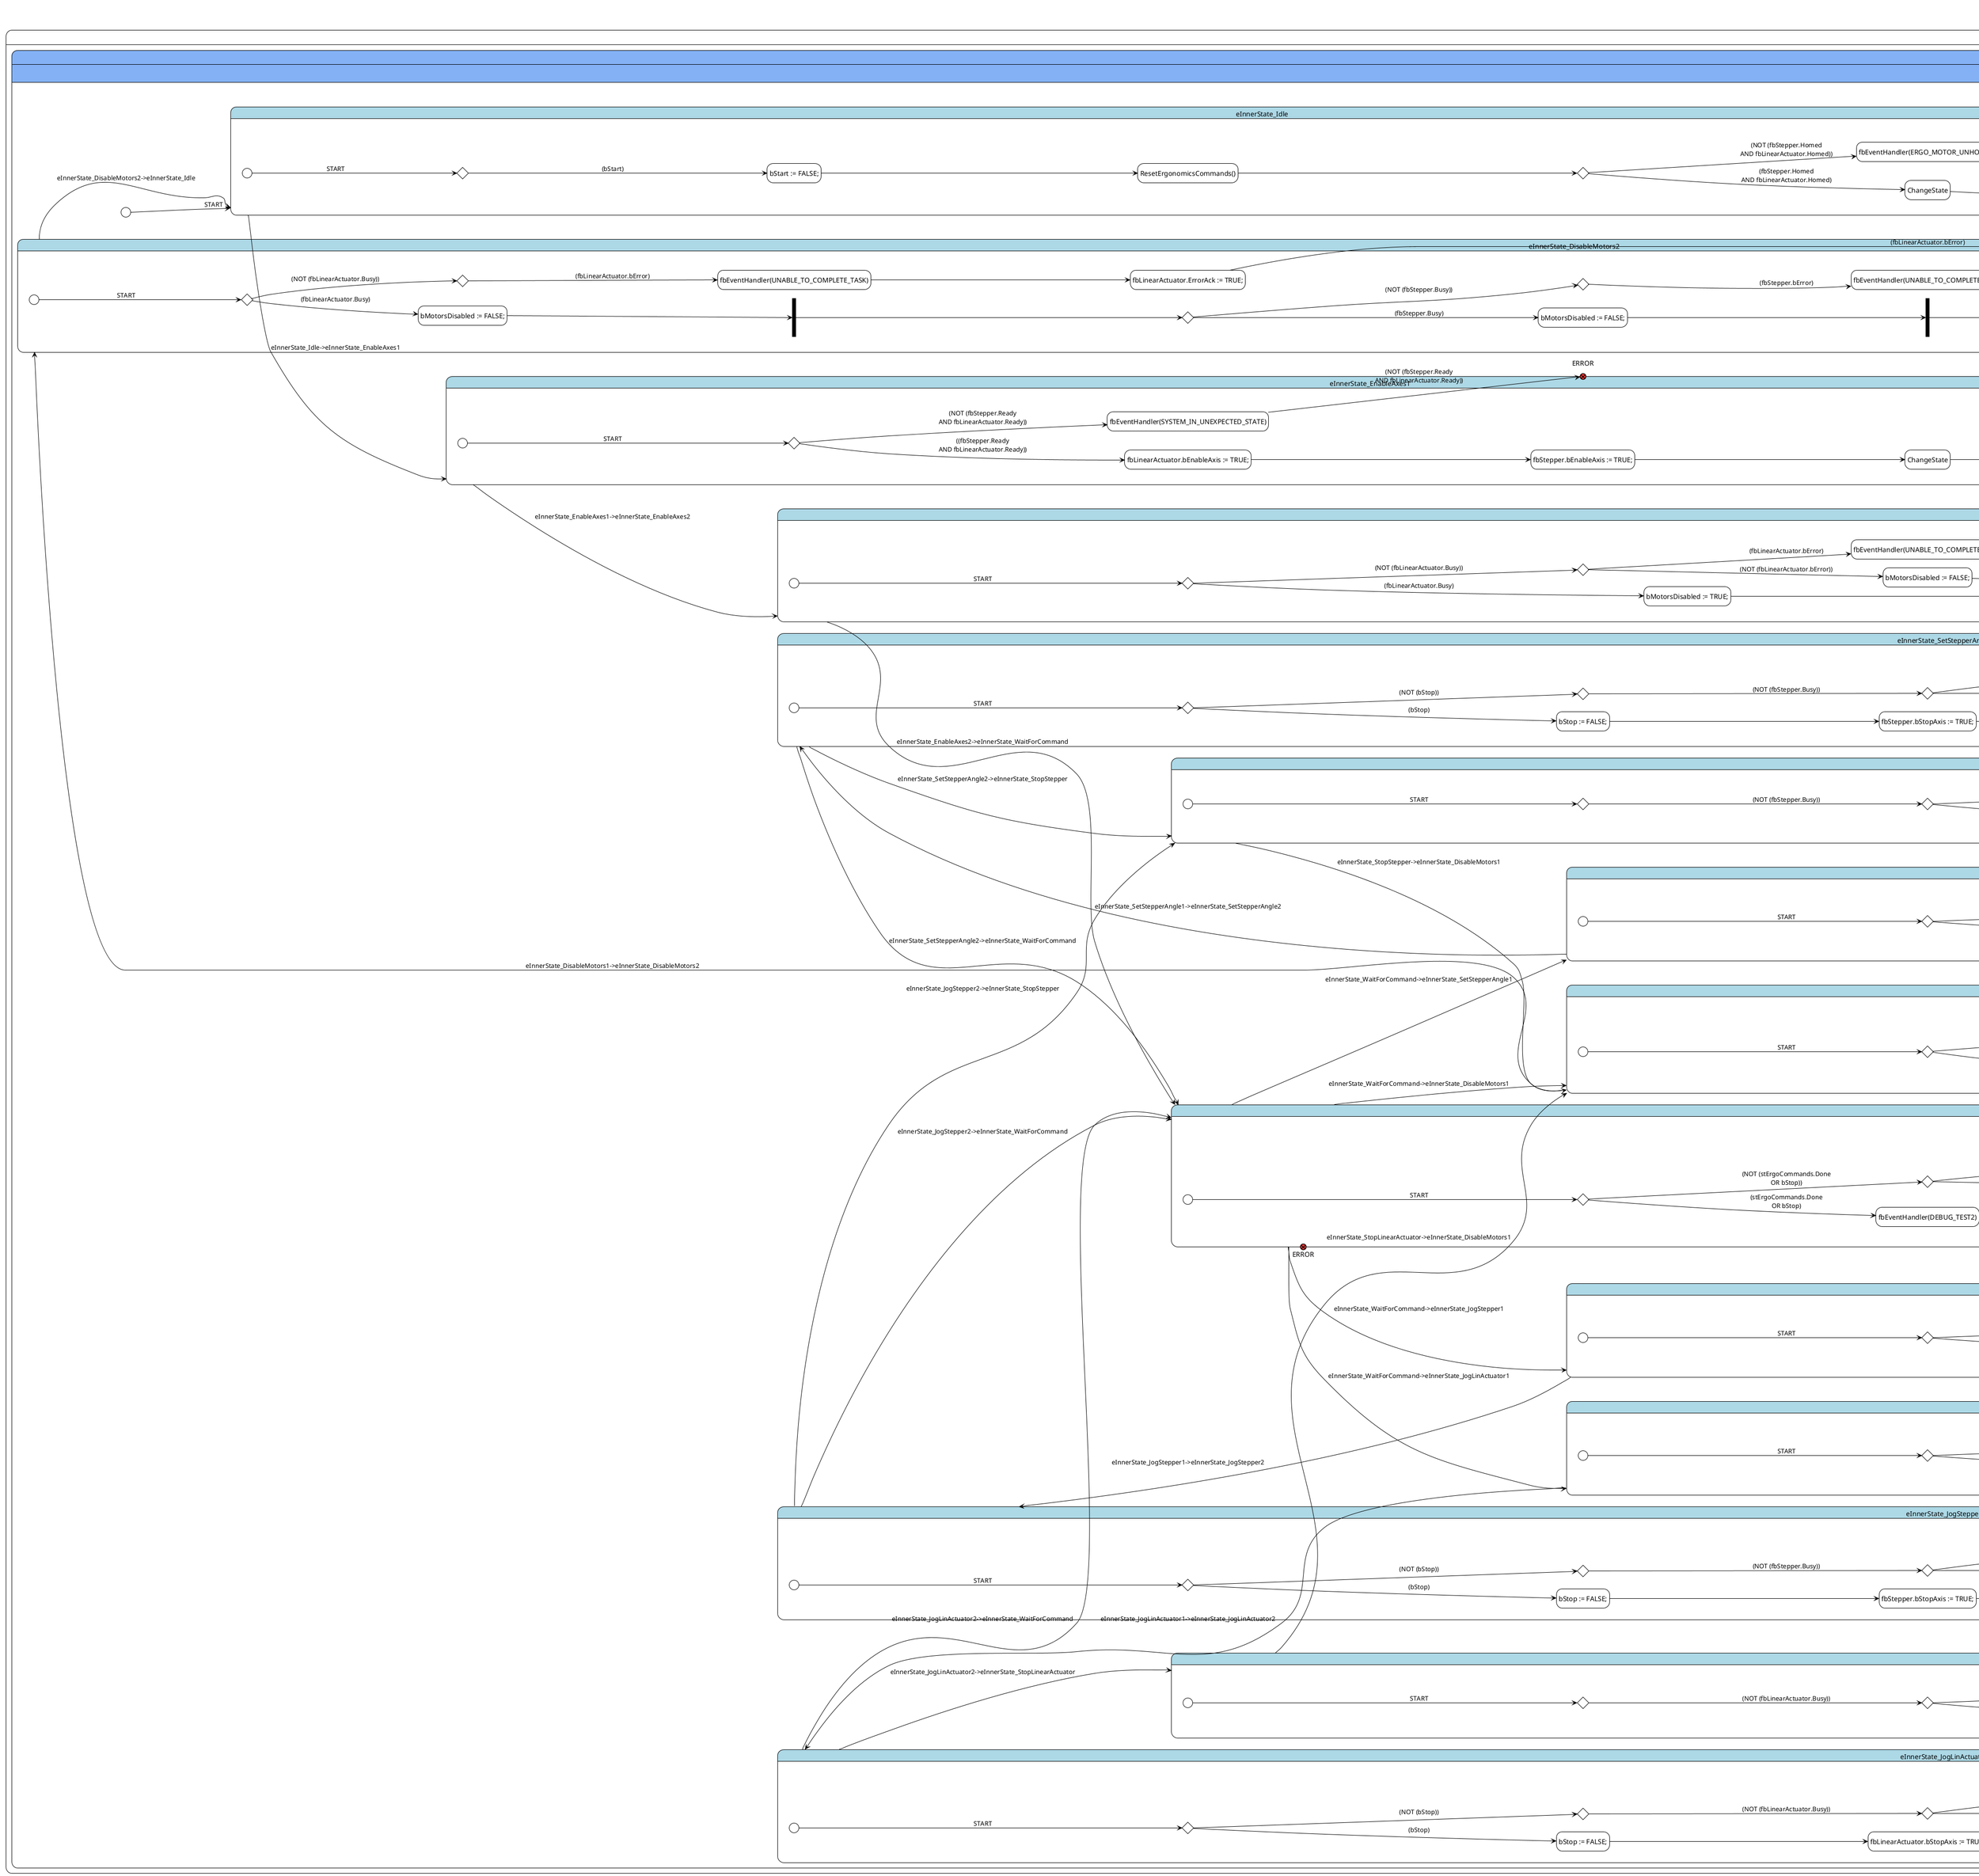 @startuml State Diagram

!theme plain
'skin rose
left to right direction
hide empty description
'!theme reddress-lightgreen
title FB_Ergonomics State Diagram



state FB_Ergonomics{

state eInnerState #84b1f5 {
	[*] --> eInnerState_Idle : START
	state eInnerState_Idle #lightblue {
state "ERROR" as eInnerState_Idle_ERROR <<exitPoint>> #ff3333
	state eInnerState_Idle_Node_1 <<choice>>
	[*] ---> eInnerState_Idle_Node_1 : START
	state "bStart := FALSE;" as eInnerState_Idle_Node_3 
	state "ResetErgonomicsCommands()" as eInnerState_Idle_Node_4 
		state eInnerState_Idle_Node_5 <<choice>>
		state "ChangeState" as eInnerState_Idle_Node_7 
	eInnerState_Idle_Node_5 ---> eInnerState_Idle_Node_7 : (fbStepper.Homed\nAND fbLinearActuator.Homed)
	eInnerState_Idle_Node_7 ---> [*] : eInnerState_Idle->eInnerState_EnableAxes1
		state "fbEventHandler(ERGO_MOTOR_UNHOMED)" as eInnerState_Idle_Node_8 
	}
	state eInnerState_EnableAxes1 #lightblue {
state "ERROR" as eInnerState_EnableAxes1_ERROR <<exitPoint>> #ff3333
	state eInnerState_EnableAxes1_Node_1 <<choice>>
	[*] ---> eInnerState_EnableAxes1_Node_1 : START
	state "fbEventHandler(SYSTEM_IN_UNEXPECTED_STATE)" as eInnerState_EnableAxes1_Node_3 
	state "fbLinearActuator.bEnableAxis := TRUE;" as eInnerState_EnableAxes1_Node_4 
	state "fbStepper.bEnableAxis := TRUE;" as eInnerState_EnableAxes1_Node_5 
	state "ChangeState" as eInnerState_EnableAxes1_Node_6 
	eInnerState_EnableAxes1_Node_5 ---> eInnerState_EnableAxes1_Node_6
	eInnerState_EnableAxes1_Node_6 ---> [*] : eInnerState_EnableAxes1->eInnerState_EnableAxes2
	}
	state eInnerState_EnableAxes2 #lightblue {
state "ERROR" as eInnerState_EnableAxes2_ERROR <<exitPoint>> #ff3333
	state eInnerState_EnableAxes2_Node_1 <<choice>>
	[*] ---> eInnerState_EnableAxes2_Node_1 : START
	state "bMotorsDisabled := TRUE;" as eInnerState_EnableAxes2_Node_3 
	state eInnerState_EnableAxes2_Node_4 <<choice>>
	state eInnerState_EnableAxes2_Node_2 <<join>>
	state "fbEventHandler(UNABLE_TO_COMPLETE_TASK)" as eInnerState_EnableAxes2_Node_5 
	state "fbLinearActuator.ErrorAck := TRUE;" as eInnerState_EnableAxes2_Node_6 
	state "bMotorsDisabled := FALSE;" as eInnerState_EnableAxes2_Node_7 
	state eInnerState_EnableAxes2_Node_2 <<join>>
		state eInnerState_EnableAxes2_Node_8 <<choice>>
		state "bMotorsDisabled := TRUE;" as eInnerState_EnableAxes2_Node_10 
		state eInnerState_EnableAxes2_Node_11 <<choice>>
	state eInnerState_EnableAxes2_Node_9 <<join>>
		state "fbEventHandler(UNABLE_TO_COMPLETE_TASK)" as eInnerState_EnableAxes2_Node_12 
		state "fbStepper.ErrorAck := TRUE;" as eInnerState_EnableAxes2_Node_13 
		state "bMotorsDisabled := FALSE;" as eInnerState_EnableAxes2_Node_14 
	state eInnerState_EnableAxes2_Node_9 <<join>>
		state eInnerState_EnableAxes2_Node_15 <<choice>>
		state "ChangeState" as eInnerState_EnableAxes2_Node_17 
	eInnerState_EnableAxes2_Node_15 ---> eInnerState_EnableAxes2_Node_17 : (NOT bMotorsDisabled)
	eInnerState_EnableAxes2_Node_17 ---> [*] : eInnerState_EnableAxes2->eInnerState_WaitForCommand
	}
	state eInnerState_WaitForCommand #lightblue {
state "ERROR" as eInnerState_WaitForCommand_ERROR <<exitPoint>> #ff3333
	state eInnerState_WaitForCommand_Node_1 <<choice>>
	[*] ---> eInnerState_WaitForCommand_Node_1 : START
	state "fbEventHandler(DEBUG_TEST2)" as eInnerState_WaitForCommand_Node_3 
	state "bStop := FALSE;" as eInnerState_WaitForCommand_Node_4 
	state "stErgoCommands.Done := FALSE;" as eInnerState_WaitForCommand_Node_5 
	state "ChangeState" as eInnerState_WaitForCommand_Node_6 
	eInnerState_WaitForCommand_Node_5 ---> eInnerState_WaitForCommand_Node_6
	eInnerState_WaitForCommand_Node_6 ---> [*] : eInnerState_WaitForCommand->eInnerState_DisableMotors1
		state eInnerState_WaitForCommand_Node_7 <<choice>>
		state "stErgoCommands.bApplyUserConfig_FE := FALSE;" as eInnerState_WaitForCommand_Node_9 
		state "fbStepper.fSetAngle := stErgoCommands.fStepperAngle_FE;" as eInnerState_WaitForCommand_Node_10 
		state "ChangeState" as eInnerState_WaitForCommand_Node_11 
	eInnerState_WaitForCommand_Node_10 ---> eInnerState_WaitForCommand_Node_11
	eInnerState_WaitForCommand_Node_11 ---> [*] : eInnerState_WaitForCommand->eInnerState_SetStepperAngle1
		state eInnerState_WaitForCommand_Node_12 <<choice>>
		state "fbStepper.eJogDirection := stErgoCommands.eStepperJoggingDir_FE;" as eInnerState_WaitForCommand_Node_13 
		state "stErgoCommands.eStepperJoggingDir_FE := E_StepperMotorMovingDirection.None;" as eInnerState_WaitForCommand_Node_14 
		state "ChangeState" as eInnerState_WaitForCommand_Node_15 
	eInnerState_WaitForCommand_Node_14 ---> eInnerState_WaitForCommand_Node_15
	eInnerState_WaitForCommand_Node_15 ---> [*] : eInnerState_WaitForCommand->eInnerState_JogStepper1
		state eInnerState_WaitForCommand_Node_16 <<choice>>
		state "fbLinearActuator.eJogDirection := stErgoCommands.eLAJoggingDir_FE;" as eInnerState_WaitForCommand_Node_17 
		state "stErgoCommands.eStepperJoggingDir_FE := E_LinearActuatorMovingDirection.None;" as eInnerState_WaitForCommand_Node_18 
		state "ChangeState" as eInnerState_WaitForCommand_Node_19 
	eInnerState_WaitForCommand_Node_18 ---> eInnerState_WaitForCommand_Node_19
	eInnerState_WaitForCommand_Node_19 ---> [*] : eInnerState_WaitForCommand->eInnerState_JogLinActuator1
	}
	state eInnerState_SetStepperAngle1 #lightblue {
state "ERROR" as eInnerState_SetStepperAngle1_ERROR <<exitPoint>> #ff3333
	state eInnerState_SetStepperAngle1_Node_1 <<choice>>
	[*] ---> eInnerState_SetStepperAngle1_Node_1 : START
	state "fbEventHandler(SYSTEM_IN_UNEXPECTED_STATE)" as eInnerState_SetStepperAngle1_Node_3 
		state eInnerState_SetStepperAngle1_Node_4 <<choice>>
		state "fbEventHandler(UNABLE_TO_START_TASK)" as eInnerState_SetStepperAngle1_Node_6 
		state "fbStepper.ErrorAck := TRUE;" as eInnerState_SetStepperAngle1_Node_7 
		state "fbStepper.bStartErgoAng:=TRUE;" as eInnerState_SetStepperAngle1_Node_8 
		state "ChangeState" as eInnerState_SetStepperAngle1_Node_9 
	eInnerState_SetStepperAngle1_Node_8 ---> eInnerState_SetStepperAngle1_Node_9
	eInnerState_SetStepperAngle1_Node_9 ---> [*] : eInnerState_SetStepperAngle1->eInnerState_SetStepperAngle2
	}
	state eInnerState_SetStepperAngle2 #lightblue {
state "ERROR" as eInnerState_SetStepperAngle2_ERROR <<exitPoint>> #ff3333
	state eInnerState_SetStepperAngle2_Node_1 <<choice>>
	[*] ---> eInnerState_SetStepperAngle2_Node_1 : START
	state "bStop := FALSE;" as eInnerState_SetStepperAngle2_Node_3 
	state "fbStepper.bStopAxis := TRUE;" as eInnerState_SetStepperAngle2_Node_4 
	state "ChangeState" as eInnerState_SetStepperAngle2_Node_5 
	eInnerState_SetStepperAngle2_Node_4 ---> eInnerState_SetStepperAngle2_Node_5
	eInnerState_SetStepperAngle2_Node_5 ---> [*] : eInnerState_SetStepperAngle2->eInnerState_StopStepper
		state eInnerState_SetStepperAngle2_Node_6 <<choice>>
			state eInnerState_SetStepperAngle2_Node_8 <<choice>>
			state "fbEventHandler(UNABLE_TO_COMPLETE_TASK)" as eInnerState_SetStepperAngle2_Node_9 
			state "fbStepper.ErrorAck := TRUE;" as eInnerState_SetStepperAngle2_Node_10 
			state "ChangeState" as eInnerState_SetStepperAngle2_Node_11 
	eInnerState_SetStepperAngle2_Node_8 ---> eInnerState_SetStepperAngle2_Node_11 : (NOT (fbStepper.bError))
	eInnerState_SetStepperAngle2_Node_11 ---> [*] : eInnerState_SetStepperAngle2->eInnerState_WaitForCommand
	}
	state eInnerState_JogStepper1 #lightblue {
state "ERROR" as eInnerState_JogStepper1_ERROR <<exitPoint>> #ff3333
	state eInnerState_JogStepper1_Node_1 <<choice>>
	[*] ---> eInnerState_JogStepper1_Node_1 : START
	state "fbEventHandler(SYSTEM_IN_UNEXPECTED_STATE)" as eInnerState_JogStepper1_Node_3 
		state eInnerState_JogStepper1_Node_4 <<choice>>
		state "fbEventHandler(UNABLE_TO_START_TASK)" as eInnerState_JogStepper1_Node_6 
		state "fbStepper.ErrorAck := TRUE;" as eInnerState_JogStepper1_Node_7 
		state "fbStepper.bStartErgoJog:=TRUE;" as eInnerState_JogStepper1_Node_8 
		state "ChangeState" as eInnerState_JogStepper1_Node_9 
	eInnerState_JogStepper1_Node_8 ---> eInnerState_JogStepper1_Node_9
	eInnerState_JogStepper1_Node_9 ---> [*] : eInnerState_JogStepper1->eInnerState_JogStepper2
	}
	state eInnerState_JogStepper2 #lightblue {
state "ERROR" as eInnerState_JogStepper2_ERROR <<exitPoint>> #ff3333
	state eInnerState_JogStepper2_Node_1 <<choice>>
	[*] ---> eInnerState_JogStepper2_Node_1 : START
	state "bStop := FALSE;" as eInnerState_JogStepper2_Node_3 
	state "fbStepper.bStopAxis := TRUE;" as eInnerState_JogStepper2_Node_4 
	state "ChangeState" as eInnerState_JogStepper2_Node_5 
	eInnerState_JogStepper2_Node_4 ---> eInnerState_JogStepper2_Node_5
	eInnerState_JogStepper2_Node_5 ---> [*] : eInnerState_JogStepper2->eInnerState_StopStepper
		state eInnerState_JogStepper2_Node_6 <<choice>>
			state eInnerState_JogStepper2_Node_8 <<choice>>
			state "fbEventHandler(UNABLE_TO_COMPLETE_TASK)" as eInnerState_JogStepper2_Node_9 
			state "fbStepper.ErrorAck := TRUE;" as eInnerState_JogStepper2_Node_10 
			state "ChangeState" as eInnerState_JogStepper2_Node_11 
	eInnerState_JogStepper2_Node_8 ---> eInnerState_JogStepper2_Node_11 : (NOT (fbStepper.bError))
	eInnerState_JogStepper2_Node_11 ---> [*] : eInnerState_JogStepper2->eInnerState_WaitForCommand
	}
	state eInnerState_JogLinActuator1 #lightblue {
state "ERROR" as eInnerState_JogLinActuator1_ERROR <<exitPoint>> #ff3333
	state eInnerState_JogLinActuator1_Node_1 <<choice>>
	[*] ---> eInnerState_JogLinActuator1_Node_1 : START
	state "fbEventHandler(SYSTEM_IN_UNEXPECTED_STATE)" as eInnerState_JogLinActuator1_Node_3 
		state eInnerState_JogLinActuator1_Node_4 <<choice>>
		state "fbEventHandler(UNABLE_TO_START_TASK)" as eInnerState_JogLinActuator1_Node_6 
		state "fbLinearActuator.ErrorAck := TRUE;" as eInnerState_JogLinActuator1_Node_7 
		state "fbLinearActuator.bStartErgoJog := TRUE;" as eInnerState_JogLinActuator1_Node_8 
		state "ChangeState" as eInnerState_JogLinActuator1_Node_9 
	eInnerState_JogLinActuator1_Node_8 ---> eInnerState_JogLinActuator1_Node_9
	eInnerState_JogLinActuator1_Node_9 ---> [*] : eInnerState_JogLinActuator1->eInnerState_JogLinActuator2
	}
	state eInnerState_JogLinActuator2 #lightblue {
state "ERROR" as eInnerState_JogLinActuator2_ERROR <<exitPoint>> #ff3333
	state eInnerState_JogLinActuator2_Node_1 <<choice>>
	[*] ---> eInnerState_JogLinActuator2_Node_1 : START
	state "bStop := FALSE;" as eInnerState_JogLinActuator2_Node_3 
	state "fbLinearActuator.bStopAxis := TRUE;" as eInnerState_JogLinActuator2_Node_4 
	state "ChangeState" as eInnerState_JogLinActuator2_Node_5 
	eInnerState_JogLinActuator2_Node_4 ---> eInnerState_JogLinActuator2_Node_5
	eInnerState_JogLinActuator2_Node_5 ---> [*] : eInnerState_JogLinActuator2->eInnerState_StopLinearActuator
		state eInnerState_JogLinActuator2_Node_6 <<choice>>
			state eInnerState_JogLinActuator2_Node_8 <<choice>>
			state "fbEventHandler(UNABLE_TO_COMPLETE_TASK)" as eInnerState_JogLinActuator2_Node_9 
			state "fbLinearActuator.ErrorAck := TRUE;" as eInnerState_JogLinActuator2_Node_10 
			state "ChangeState" as eInnerState_JogLinActuator2_Node_11 
	eInnerState_JogLinActuator2_Node_8 ---> eInnerState_JogLinActuator2_Node_11 : (NOT (fbLinearActuator.bError))
	eInnerState_JogLinActuator2_Node_11 ---> [*] : eInnerState_JogLinActuator2->eInnerState_WaitForCommand
	}
	state eInnerState_DisableMotors1 #lightblue {
state "ERROR" as eInnerState_DisableMotors1_ERROR <<exitPoint>> #ff3333
	state eInnerState_DisableMotors1_Node_1 <<choice>>
	[*] ---> eInnerState_DisableMotors1_Node_1 : START
	state "fbEventHandler(SYSTEM_IN_UNEXPECTED_STATE)" as eInnerState_DisableMotors1_Node_3 
	state "fbLinearActuator.bDisableAxis := TRUE;" as eInnerState_DisableMotors1_Node_4 
	state "fbStepper.bDisableAxis := TRUE;" as eInnerState_DisableMotors1_Node_5 
	state "ChangeState" as eInnerState_DisableMotors1_Node_6 
	eInnerState_DisableMotors1_Node_5 ---> eInnerState_DisableMotors1_Node_6
	eInnerState_DisableMotors1_Node_6 ---> [*] : eInnerState_DisableMotors1->eInnerState_DisableMotors2
	}
	state eInnerState_DisableMotors2 #lightblue {
state "ERROR" as eInnerState_DisableMotors2_ERROR <<exitPoint>> #ff3333
	state eInnerState_DisableMotors2_Node_1 <<choice>>
	[*] ---> eInnerState_DisableMotors2_Node_1 : START
	state "bMotorsDisabled := FALSE;" as eInnerState_DisableMotors2_Node_3 
	state eInnerState_DisableMotors2_Node_4 <<choice>>
	state eInnerState_DisableMotors2_Node_2 <<join>>
	state "fbEventHandler(UNABLE_TO_COMPLETE_TASK)" as eInnerState_DisableMotors2_Node_5 
	state "fbLinearActuator.ErrorAck := TRUE;" as eInnerState_DisableMotors2_Node_6 
		state eInnerState_DisableMotors2_Node_7 <<choice>>
		state "bMotorsDisabled := FALSE;" as eInnerState_DisableMotors2_Node_9 
		state eInnerState_DisableMotors2_Node_10 <<choice>>
	state eInnerState_DisableMotors2_Node_8 <<join>>
		state "fbEventHandler(UNABLE_TO_COMPLETE_TASK)" as eInnerState_DisableMotors2_Node_11 
		state "fbStepper.ErrorAck := TRUE;" as eInnerState_DisableMotors2_Node_12 
		state eInnerState_DisableMotors2_Node_13 <<choice>>
		state "ChangeState" as eInnerState_DisableMotors2_Node_15 
	eInnerState_DisableMotors2_Node_13 ---> eInnerState_DisableMotors2_Node_15 : (bMotorsDisabled)
	eInnerState_DisableMotors2_Node_15 ---> [*] : eInnerState_DisableMotors2->eInnerState_Idle
	}
	state eInnerState_StopStepper #lightblue {
state "ERROR" as eInnerState_StopStepper_ERROR <<exitPoint>> #ff3333
	state eInnerState_StopStepper_Node_1 <<choice>>
	[*] ---> eInnerState_StopStepper_Node_1 : START
		state eInnerState_StopStepper_Node_3 <<choice>>
		state "fbEventHandler(UNABLE_TO_COMPLETE_TASK)" as eInnerState_StopStepper_Node_5 
		state "fbStepper.ErrorAck := TRUE;" as eInnerState_StopStepper_Node_6 
		state "ChangeState" as eInnerState_StopStepper_Node_7 
	eInnerState_StopStepper_Node_3 ---> eInnerState_StopStepper_Node_7 : (NOT (fbStepper.bError))
	eInnerState_StopStepper_Node_7 ---> [*] : eInnerState_StopStepper->eInnerState_DisableMotors1
	}
	state eInnerState_StopLinearActuator #lightblue {
state "ERROR" as eInnerState_StopLinearActuator_ERROR <<exitPoint>> #ff3333
	state eInnerState_StopLinearActuator_Node_1 <<choice>>
	[*] ---> eInnerState_StopLinearActuator_Node_1 : START
		state eInnerState_StopLinearActuator_Node_3 <<choice>>
		state "fbEventHandler(UNABLE_TO_COMPLETE_TASK)" as eInnerState_StopLinearActuator_Node_5 
		state "fbLinearActuator.ErrorAck := TRUE;" as eInnerState_StopLinearActuator_Node_6 
		state "ChangeState" as eInnerState_StopLinearActuator_Node_7 
	eInnerState_StopLinearActuator_Node_3 ---> eInnerState_StopLinearActuator_Node_7 : (NOT (fbLinearActuator.bError))
	eInnerState_StopLinearActuator_Node_7 ---> [*] : eInnerState_StopLinearActuator->eInnerState_DisableMotors1
	}
	}
	eInnerState_Idle_Node_1 ---> eInnerState_Idle_Node_3 : (bStart)
	eInnerState_Idle_Node_3 ---> eInnerState_Idle_Node_4
	eInnerState_Idle_Node_4 ---> eInnerState_Idle_Node_5
	eInnerState_Idle ---> eInnerState_EnableAxes1 : eInnerState_Idle->eInnerState_EnableAxes1
	eInnerState_Idle_Node_5 ---> eInnerState_Idle_Node_8 : (NOT (fbStepper.Homed\nAND fbLinearActuator.Homed))
	eInnerState_Idle_Node_8 ---> eInnerState_Idle_ERROR : (NOT (fbStepper.Homed\nAND fbLinearActuator.Homed))
	eInnerState_EnableAxes1_Node_1 ---> eInnerState_EnableAxes1_Node_3 : (NOT (fbStepper.Ready\nAND fbLinearActuator.Ready))
	eInnerState_EnableAxes1_Node_3 ---> eInnerState_EnableAxes1_ERROR : (NOT (fbStepper.Ready\nAND fbLinearActuator.Ready))
	eInnerState_EnableAxes1_Node_1 ---> eInnerState_EnableAxes1_Node_4 : ((fbStepper.Ready\nAND fbLinearActuator.Ready))
	eInnerState_EnableAxes1_Node_4 ---> eInnerState_EnableAxes1_Node_5
	eInnerState_EnableAxes1 ---> eInnerState_EnableAxes2 : eInnerState_EnableAxes1->eInnerState_EnableAxes2
	eInnerState_EnableAxes2_Node_1 ---> eInnerState_EnableAxes2_Node_3 : (fbLinearActuator.Busy)
	eInnerState_EnableAxes2_Node_3 ---> eInnerState_EnableAxes2_Node_2
	eInnerState_EnableAxes2_Node_1 ---> eInnerState_EnableAxes2_Node_4 : (NOT (fbLinearActuator.Busy))
	eInnerState_EnableAxes2_Node_4 ---> eInnerState_EnableAxes2_Node_5 : (fbLinearActuator.bError)
	eInnerState_EnableAxes2_Node_5 ---> eInnerState_EnableAxes2_Node_6
	eInnerState_EnableAxes2_Node_6 ---> eInnerState_EnableAxes2_ERROR : (fbLinearActuator.bError)
	eInnerState_EnableAxes2_Node_4 ---> eInnerState_EnableAxes2_Node_7 : (NOT (fbLinearActuator.bError))
	eInnerState_EnableAxes2_Node_7 ---> eInnerState_EnableAxes2_Node_2
	eInnerState_EnableAxes2_Node_2 ---> eInnerState_EnableAxes2_Node_8
	eInnerState_EnableAxes2_Node_8 ---> eInnerState_EnableAxes2_Node_10 : (fbStepper.Busy)
	eInnerState_EnableAxes2_Node_10 ---> eInnerState_EnableAxes2_Node_9
	eInnerState_EnableAxes2_Node_8 ---> eInnerState_EnableAxes2_Node_11 : (NOT (fbStepper.Busy))
	eInnerState_EnableAxes2_Node_11 ---> eInnerState_EnableAxes2_Node_12 : (fbStepper.bError)
	eInnerState_EnableAxes2_Node_12 ---> eInnerState_EnableAxes2_Node_13
	eInnerState_EnableAxes2_Node_13 ---> eInnerState_EnableAxes2_ERROR : (fbStepper.bError)
	eInnerState_EnableAxes2_Node_11 ---> eInnerState_EnableAxes2_Node_14 : (NOT (fbStepper.bError))
	eInnerState_EnableAxes2_Node_14 ---> eInnerState_EnableAxes2_Node_9
	eInnerState_EnableAxes2_Node_9 ---> eInnerState_EnableAxes2_Node_15
	eInnerState_EnableAxes2 ---> eInnerState_WaitForCommand : eInnerState_EnableAxes2->eInnerState_WaitForCommand
	eInnerState_WaitForCommand_Node_1 ---> eInnerState_WaitForCommand_Node_3 : (stErgoCommands.Done\nOR bStop)
	eInnerState_WaitForCommand_Node_3 ---> eInnerState_WaitForCommand_Node_4
	eInnerState_WaitForCommand_Node_4 ---> eInnerState_WaitForCommand_Node_5
	eInnerState_WaitForCommand ---> eInnerState_DisableMotors1 : eInnerState_WaitForCommand->eInnerState_DisableMotors1
	eInnerState_WaitForCommand_Node_1 ---> eInnerState_WaitForCommand_Node_7 : (NOT (stErgoCommands.Done\nOR bStop))
	eInnerState_WaitForCommand_Node_7 ---> eInnerState_WaitForCommand_Node_9 : (stErgoCommands.bApplyUserConfig_FE)
	eInnerState_WaitForCommand_Node_9 ---> eInnerState_WaitForCommand_Node_10
	eInnerState_WaitForCommand ---> eInnerState_SetStepperAngle1 : eInnerState_WaitForCommand->eInnerState_SetStepperAngle1
	eInnerState_WaitForCommand_Node_7 ---> eInnerState_WaitForCommand_Node_12 : (NOT (stErgoCommands.bApplyUserConfig_FE))
	eInnerState_WaitForCommand_Node_12 ---> eInnerState_WaitForCommand_Node_13 : (StepperJogRequired())
	eInnerState_WaitForCommand_Node_13 ---> eInnerState_WaitForCommand_Node_14
	eInnerState_WaitForCommand ---> eInnerState_JogStepper1 : eInnerState_WaitForCommand->eInnerState_JogStepper1
	eInnerState_WaitForCommand_Node_12 ---> eInnerState_WaitForCommand_Node_16 : (NOT (StepperJogRequired()))
	eInnerState_WaitForCommand_Node_16 ---> eInnerState_WaitForCommand_Node_17 : (LinActuatorJogRequired())
	eInnerState_WaitForCommand_Node_17 ---> eInnerState_WaitForCommand_Node_18
	eInnerState_WaitForCommand ---> eInnerState_JogLinActuator1 : eInnerState_WaitForCommand->eInnerState_JogLinActuator1
	eInnerState_SetStepperAngle1_Node_1 ---> eInnerState_SetStepperAngle1_Node_3 : (fbStepper.Busy)
	eInnerState_SetStepperAngle1_Node_3 ---> eInnerState_SetStepperAngle1_ERROR : (fbStepper.Busy)
	eInnerState_SetStepperAngle1_Node_1 ---> eInnerState_SetStepperAngle1_Node_4 : (NOT (fbStepper.Busy))
	eInnerState_SetStepperAngle1_Node_4 ---> eInnerState_SetStepperAngle1_Node_6 : (fbStepper.bError)
	eInnerState_SetStepperAngle1_Node_6 ---> eInnerState_SetStepperAngle1_Node_7
	eInnerState_SetStepperAngle1_Node_7 ---> eInnerState_SetStepperAngle1_ERROR : (fbStepper.bError)
	eInnerState_SetStepperAngle1_Node_4 ---> eInnerState_SetStepperAngle1_Node_8 : (NOT (fbStepper.bError))
	eInnerState_SetStepperAngle1 ---> eInnerState_SetStepperAngle2 : eInnerState_SetStepperAngle1->eInnerState_SetStepperAngle2
	eInnerState_SetStepperAngle2_Node_1 ---> eInnerState_SetStepperAngle2_Node_3 : (bStop)
	eInnerState_SetStepperAngle2_Node_3 ---> eInnerState_SetStepperAngle2_Node_4
	eInnerState_SetStepperAngle2 ---> eInnerState_StopStepper : eInnerState_SetStepperAngle2->eInnerState_StopStepper
	eInnerState_SetStepperAngle2_Node_1 ---> eInnerState_SetStepperAngle2_Node_6 : (NOT (bStop))
	eInnerState_SetStepperAngle2_Node_6 ---> eInnerState_SetStepperAngle2_Node_8 : (NOT (fbStepper.Busy))
	eInnerState_SetStepperAngle2_Node_8 ---> eInnerState_SetStepperAngle2_Node_9 : (fbStepper.bError)
	eInnerState_SetStepperAngle2_Node_9 ---> eInnerState_SetStepperAngle2_Node_10
	eInnerState_SetStepperAngle2_Node_10 ---> eInnerState_SetStepperAngle2_ERROR : (fbStepper.bError)
	eInnerState_SetStepperAngle2 ---> eInnerState_WaitForCommand : eInnerState_SetStepperAngle2->eInnerState_WaitForCommand
	eInnerState_JogStepper1_Node_1 ---> eInnerState_JogStepper1_Node_3 : (fbStepper.Busy)
	eInnerState_JogStepper1_Node_3 ---> eInnerState_JogStepper1_ERROR : (fbStepper.Busy)
	eInnerState_JogStepper1_Node_1 ---> eInnerState_JogStepper1_Node_4 : (NOT (fbStepper.Busy))
	eInnerState_JogStepper1_Node_4 ---> eInnerState_JogStepper1_Node_6 : (fbStepper.bError)
	eInnerState_JogStepper1_Node_6 ---> eInnerState_JogStepper1_Node_7
	eInnerState_JogStepper1_Node_7 ---> eInnerState_JogStepper1_ERROR : (fbStepper.bError)
	eInnerState_JogStepper1_Node_4 ---> eInnerState_JogStepper1_Node_8 : (NOT (fbStepper.bError))
	eInnerState_JogStepper1 ---> eInnerState_JogStepper2 : eInnerState_JogStepper1->eInnerState_JogStepper2
	eInnerState_JogStepper2_Node_1 ---> eInnerState_JogStepper2_Node_3 : (bStop)
	eInnerState_JogStepper2_Node_3 ---> eInnerState_JogStepper2_Node_4
	eInnerState_JogStepper2 ---> eInnerState_StopStepper : eInnerState_JogStepper2->eInnerState_StopStepper
	eInnerState_JogStepper2_Node_1 ---> eInnerState_JogStepper2_Node_6 : (NOT (bStop))
	eInnerState_JogStepper2_Node_6 ---> eInnerState_JogStepper2_Node_8 : (NOT (fbStepper.Busy))
	eInnerState_JogStepper2_Node_8 ---> eInnerState_JogStepper2_Node_9 : (fbStepper.bError)
	eInnerState_JogStepper2_Node_9 ---> eInnerState_JogStepper2_Node_10
	eInnerState_JogStepper2_Node_10 ---> eInnerState_JogStepper2_ERROR : (fbStepper.bError)
	eInnerState_JogStepper2 ---> eInnerState_WaitForCommand : eInnerState_JogStepper2->eInnerState_WaitForCommand
	eInnerState_JogLinActuator1_Node_1 ---> eInnerState_JogLinActuator1_Node_3 : (fbLinearActuator.Busy)
	eInnerState_JogLinActuator1_Node_3 ---> eInnerState_JogLinActuator1_ERROR : (fbLinearActuator.Busy)
	eInnerState_JogLinActuator1_Node_1 ---> eInnerState_JogLinActuator1_Node_4 : (NOT (fbLinearActuator.Busy))
	eInnerState_JogLinActuator1_Node_4 ---> eInnerState_JogLinActuator1_Node_6 : (fbLinearActuator.bError)
	eInnerState_JogLinActuator1_Node_6 ---> eInnerState_JogLinActuator1_Node_7
	eInnerState_JogLinActuator1_Node_7 ---> eInnerState_JogLinActuator1_ERROR : (fbLinearActuator.bError)
	eInnerState_JogLinActuator1_Node_4 ---> eInnerState_JogLinActuator1_Node_8 : (NOT (fbLinearActuator.bError))
	eInnerState_JogLinActuator1 ---> eInnerState_JogLinActuator2 : eInnerState_JogLinActuator1->eInnerState_JogLinActuator2
	eInnerState_JogLinActuator2_Node_1 ---> eInnerState_JogLinActuator2_Node_3 : (bStop)
	eInnerState_JogLinActuator2_Node_3 ---> eInnerState_JogLinActuator2_Node_4
	eInnerState_JogLinActuator2 ---> eInnerState_StopLinearActuator : eInnerState_JogLinActuator2->eInnerState_StopLinearActuator
	eInnerState_JogLinActuator2_Node_1 ---> eInnerState_JogLinActuator2_Node_6 : (NOT (bStop))
	eInnerState_JogLinActuator2_Node_6 ---> eInnerState_JogLinActuator2_Node_8 : (NOT (fbLinearActuator.Busy))
	eInnerState_JogLinActuator2_Node_8 ---> eInnerState_JogLinActuator2_Node_9 : (fbLinearActuator.bError)
	eInnerState_JogLinActuator2_Node_9 ---> eInnerState_JogLinActuator2_Node_10
	eInnerState_JogLinActuator2_Node_10 ---> eInnerState_JogLinActuator2_ERROR : (fbLinearActuator.bError)
	eInnerState_JogLinActuator2 ---> eInnerState_WaitForCommand : eInnerState_JogLinActuator2->eInnerState_WaitForCommand
	eInnerState_DisableMotors1_Node_1 ---> eInnerState_DisableMotors1_Node_3 : (NOT (fbStepper.Ready\nAND fbLinearActuator.Ready))
	eInnerState_DisableMotors1_Node_3 ---> eInnerState_DisableMotors1_ERROR : (NOT (fbStepper.Ready\nAND fbLinearActuator.Ready))
	eInnerState_DisableMotors1_Node_1 ---> eInnerState_DisableMotors1_Node_4 : ((fbStepper.Ready\nAND fbLinearActuator.Ready))
	eInnerState_DisableMotors1_Node_4 ---> eInnerState_DisableMotors1_Node_5
	eInnerState_DisableMotors1 ---> eInnerState_DisableMotors2 : eInnerState_DisableMotors1->eInnerState_DisableMotors2
	eInnerState_DisableMotors2_Node_1 ---> eInnerState_DisableMotors2_Node_3 : (fbLinearActuator.Busy)
	eInnerState_DisableMotors2_Node_3 ---> eInnerState_DisableMotors2_Node_2
	eInnerState_DisableMotors2_Node_1 ---> eInnerState_DisableMotors2_Node_4 : (NOT (fbLinearActuator.Busy))
	eInnerState_DisableMotors2_Node_4 ---> eInnerState_DisableMotors2_Node_5 : (fbLinearActuator.bError)
	eInnerState_DisableMotors2_Node_5 ---> eInnerState_DisableMotors2_Node_6
	eInnerState_DisableMotors2_Node_6 ---> eInnerState_DisableMotors2_ERROR : (fbLinearActuator.bError)
	eInnerState_DisableMotors2_Node_2 ---> eInnerState_DisableMotors2_Node_7
	eInnerState_DisableMotors2_Node_7 ---> eInnerState_DisableMotors2_Node_9 : (fbStepper.Busy)
	eInnerState_DisableMotors2_Node_9 ---> eInnerState_DisableMotors2_Node_8
	eInnerState_DisableMotors2_Node_7 ---> eInnerState_DisableMotors2_Node_10 : (NOT (fbStepper.Busy))
	eInnerState_DisableMotors2_Node_10 ---> eInnerState_DisableMotors2_Node_11 : (fbStepper.bError)
	eInnerState_DisableMotors2_Node_11 ---> eInnerState_DisableMotors2_Node_12
	eInnerState_DisableMotors2_Node_12 ---> eInnerState_DisableMotors2_ERROR : (fbStepper.bError)
	eInnerState_DisableMotors2_Node_8 ---> eInnerState_DisableMotors2_Node_13
	eInnerState_DisableMotors2 ---> eInnerState_Idle : eInnerState_DisableMotors2->eInnerState_Idle
	eInnerState_StopStepper_Node_1 ---> eInnerState_StopStepper_Node_3 : (NOT (fbStepper.Busy))
	eInnerState_StopStepper_Node_3 ---> eInnerState_StopStepper_Node_5 : (fbStepper.bError)
	eInnerState_StopStepper_Node_5 ---> eInnerState_StopStepper_Node_6
	eInnerState_StopStepper_Node_6 ---> eInnerState_StopStepper_ERROR : (fbStepper.bError)
	eInnerState_StopStepper ---> eInnerState_DisableMotors1 : eInnerState_StopStepper->eInnerState_DisableMotors1
	eInnerState_StopLinearActuator_Node_1 ---> eInnerState_StopLinearActuator_Node_3 : (NOT (fbLinearActuator.Busy))
	eInnerState_StopLinearActuator_Node_3 ---> eInnerState_StopLinearActuator_Node_5 : (fbLinearActuator.bError)
	eInnerState_StopLinearActuator_Node_5 ---> eInnerState_StopLinearActuator_Node_6
	eInnerState_StopLinearActuator_Node_6 ---> eInnerState_StopLinearActuator_ERROR : (fbLinearActuator.bError)
	eInnerState_StopLinearActuator ---> eInnerState_DisableMotors1 : eInnerState_StopLinearActuator->eInnerState_DisableMotors1
eInnerState : 
eInnerState : 


}

@enduml
